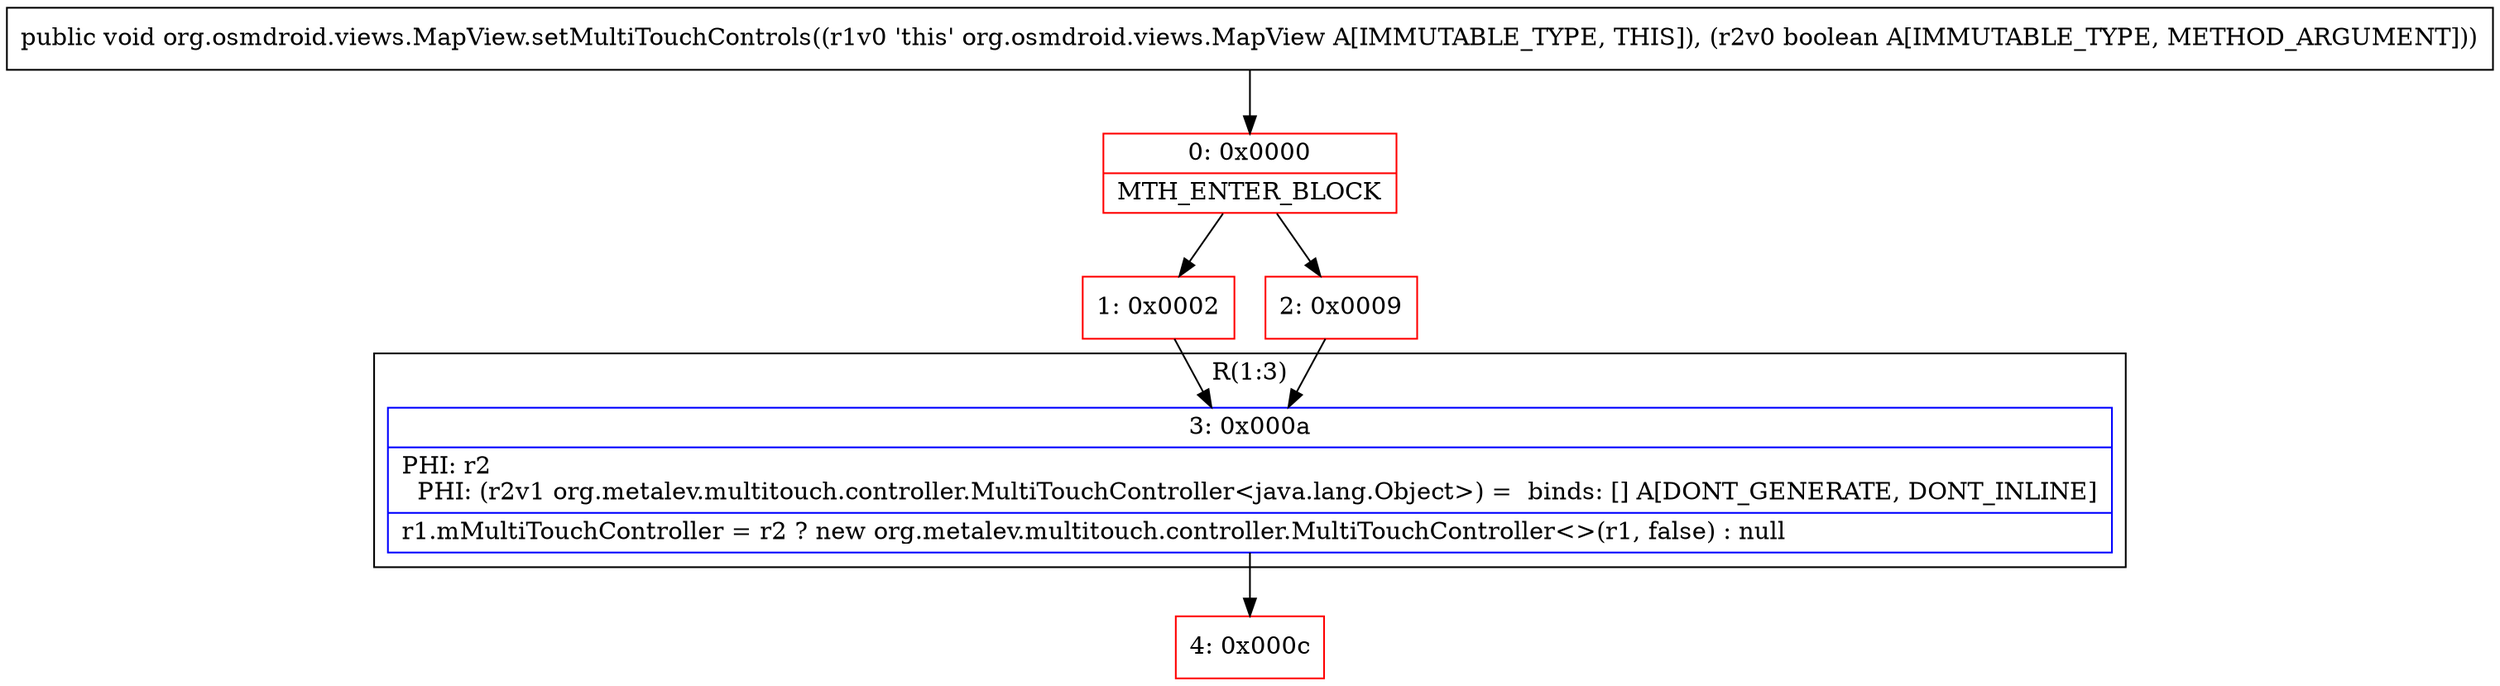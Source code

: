 digraph "CFG fororg.osmdroid.views.MapView.setMultiTouchControls(Z)V" {
subgraph cluster_Region_818912730 {
label = "R(1:3)";
node [shape=record,color=blue];
Node_3 [shape=record,label="{3\:\ 0x000a|PHI: r2 \l  PHI: (r2v1 org.metalev.multitouch.controller.MultiTouchController\<java.lang.Object\>) =  binds: [] A[DONT_GENERATE, DONT_INLINE]\l|r1.mMultiTouchController = r2 ? new org.metalev.multitouch.controller.MultiTouchController\<\>(r1, false) : null\l}"];
}
Node_0 [shape=record,color=red,label="{0\:\ 0x0000|MTH_ENTER_BLOCK\l}"];
Node_1 [shape=record,color=red,label="{1\:\ 0x0002}"];
Node_2 [shape=record,color=red,label="{2\:\ 0x0009}"];
Node_4 [shape=record,color=red,label="{4\:\ 0x000c}"];
MethodNode[shape=record,label="{public void org.osmdroid.views.MapView.setMultiTouchControls((r1v0 'this' org.osmdroid.views.MapView A[IMMUTABLE_TYPE, THIS]), (r2v0 boolean A[IMMUTABLE_TYPE, METHOD_ARGUMENT])) }"];
MethodNode -> Node_0;
Node_3 -> Node_4;
Node_0 -> Node_1;
Node_0 -> Node_2;
Node_1 -> Node_3;
Node_2 -> Node_3;
}

